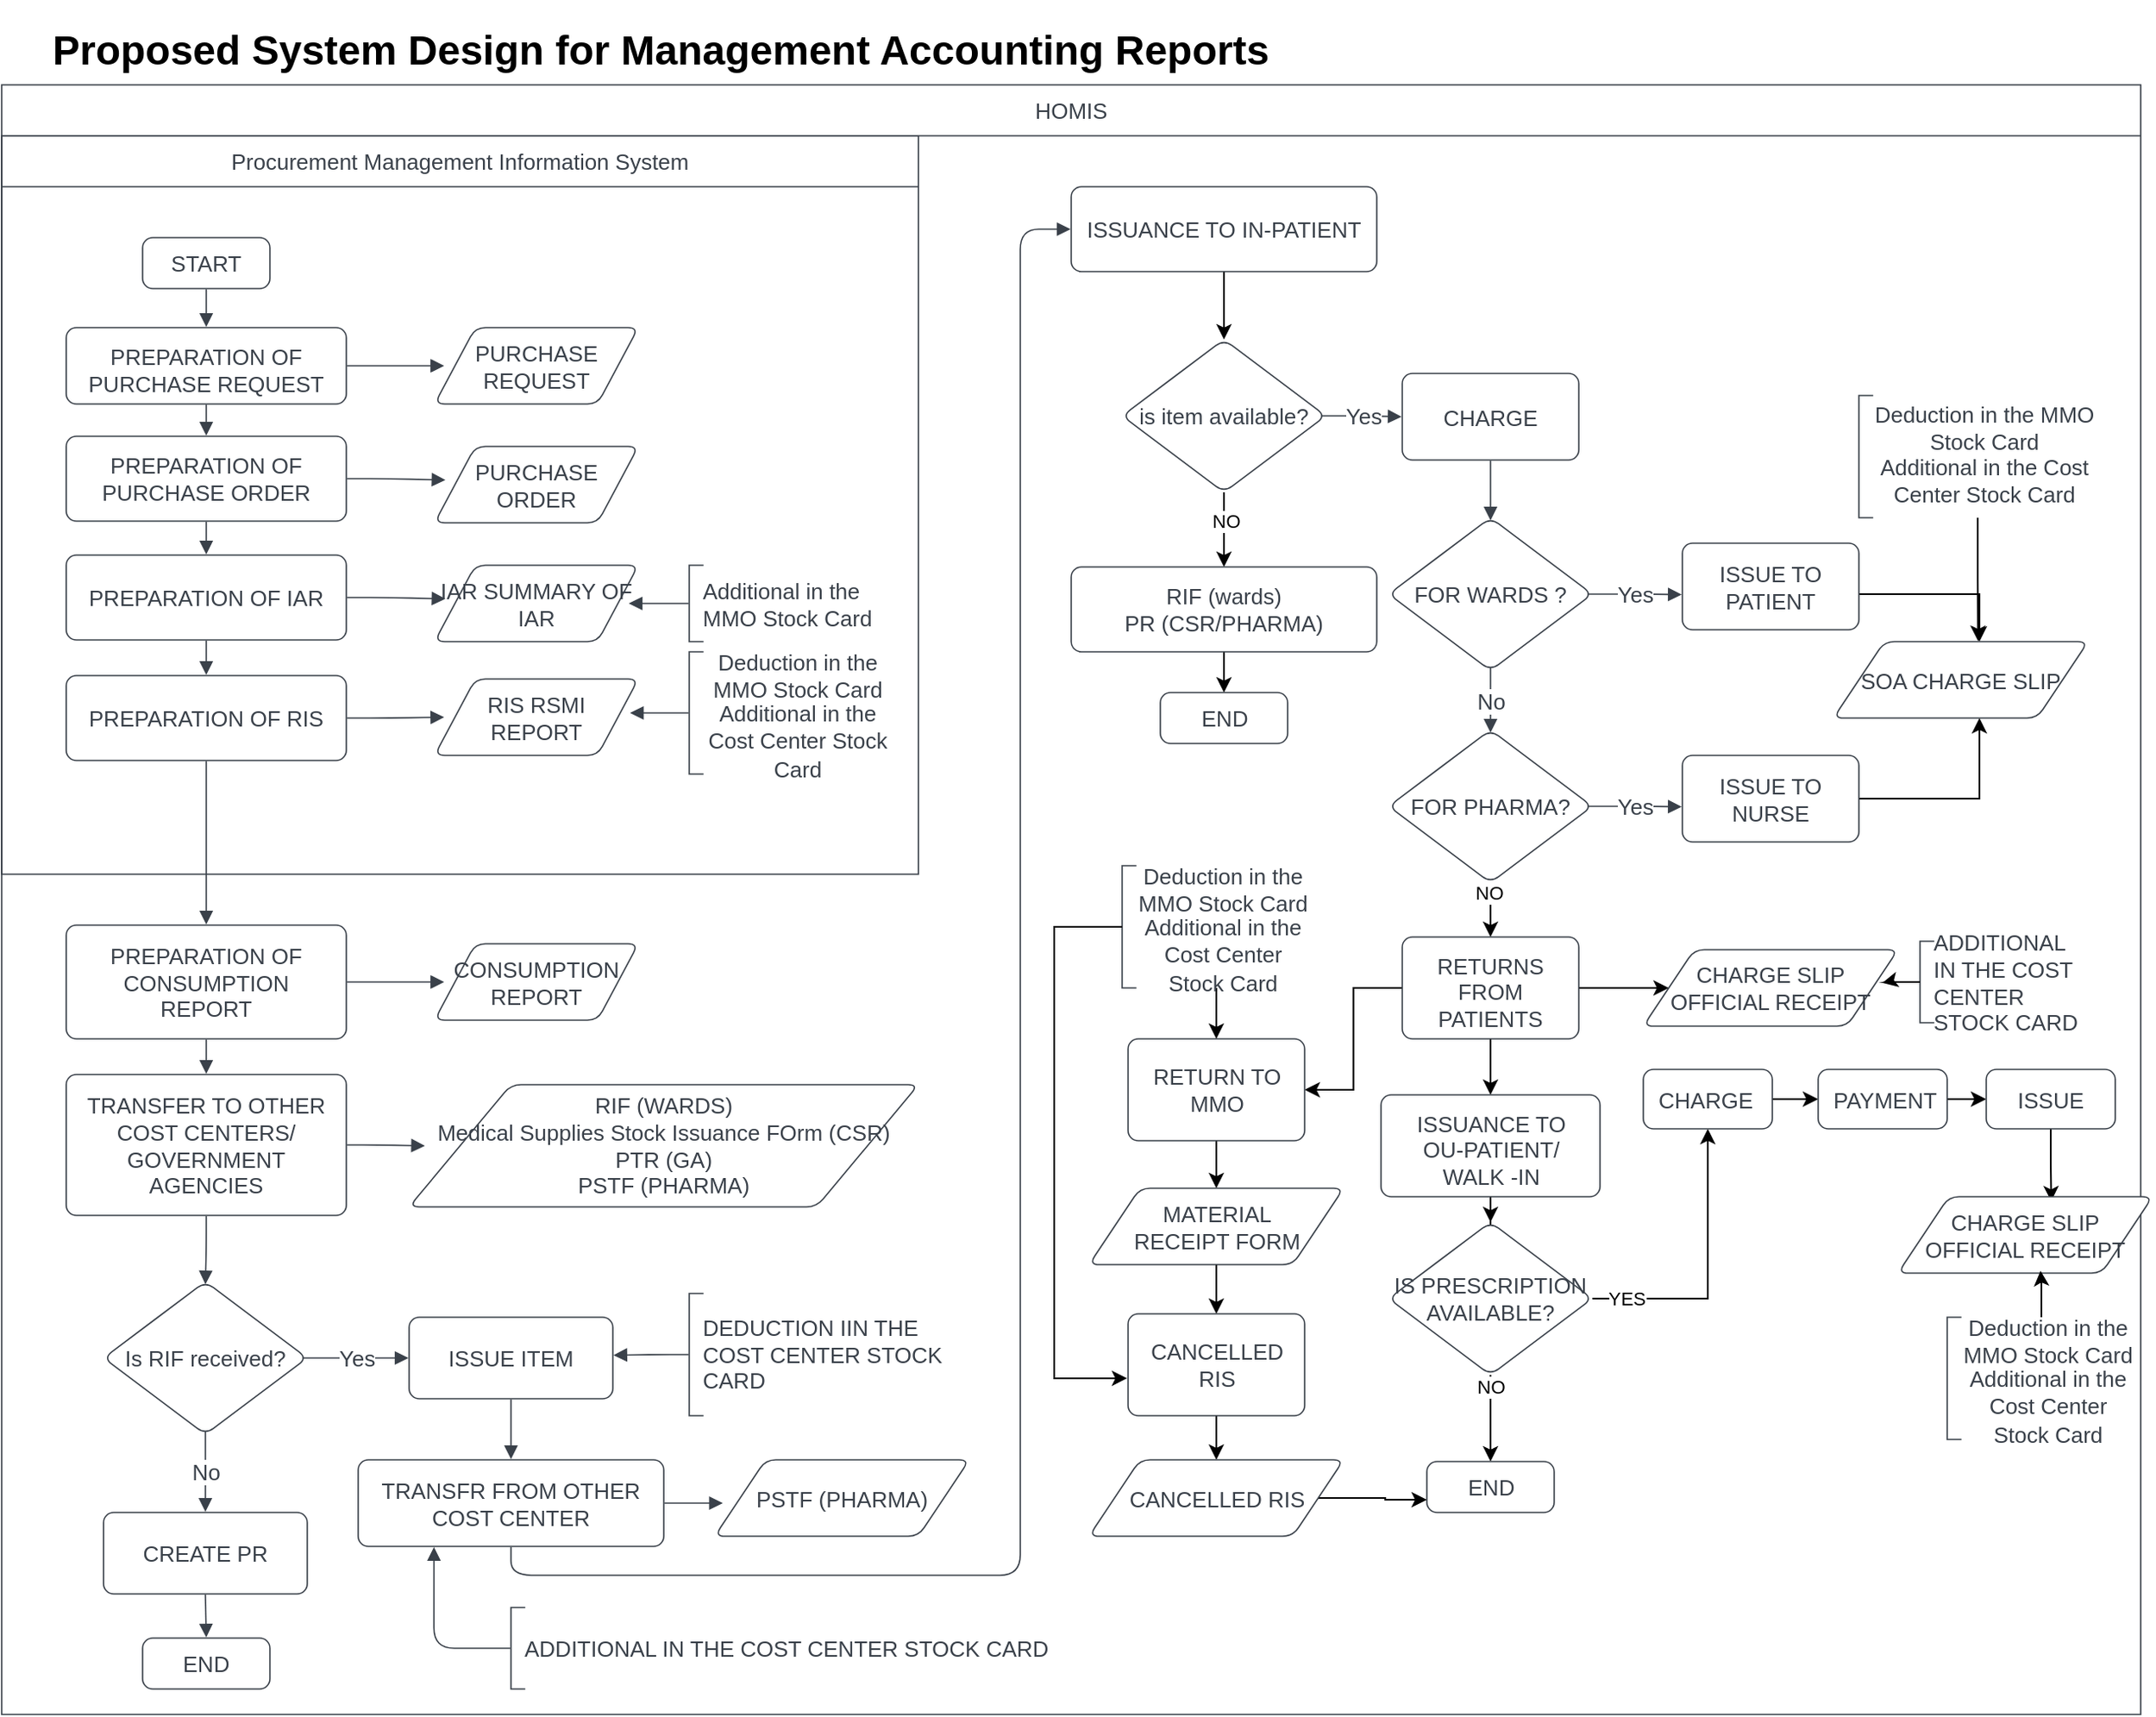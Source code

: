 <mxfile version="21.5.0" type="github">
  <diagram name="Page-1" id="J0lyRj6n2_-u4ndbuz0H">
    <mxGraphModel dx="2049" dy="2180" grid="1" gridSize="10" guides="1" tooltips="1" connect="1" arrows="1" fold="1" page="1" pageScale="1" pageWidth="850" pageHeight="1100" math="0" shadow="0">
      <root>
        <mxCell id="0" />
        <mxCell id="1" parent="0" />
        <mxCell id="qVswXqrrGsFflSgT77Yx-1" value="" style="fillColor=none;strokeColor=none;pointerEvents=0;fontStyle=0;html=1;whiteSpace=wrap;container=1;collapsible=0;childLayout=stackLayout;resizeParent=1;dropTarget=0;fontSize=13;spacing=0;strokeOpacity=100;fillOpacity=100;rounded=1;absoluteArcSize=1;arcSize=12;strokeWidth=0.8;" vertex="1" parent="1">
          <mxGeometry x="30" y="60" width="540" height="435" as="geometry" />
        </mxCell>
        <mxCell id="qVswXqrrGsFflSgT77Yx-2" value="Procurement Management Information System" style="swimlane;html=1;whiteSpace=wrap;connectable=0;fontStyle=0;startSize=30;dropTarget=0;rounded=0;spacing=0;strokeColor=#3a414a;strokeOpacity=100;fillOpacity=100;fillColor=#ffffff;strokeWidth=0.8;container=1;pointerEvents=0;collapsible=0;recursiveResize=0;fontSize=13;fontColor=#3a414a;align=center;" vertex="1" parent="qVswXqrrGsFflSgT77Yx-1">
          <mxGeometry width="540" height="435" as="geometry" />
        </mxCell>
        <mxCell id="qVswXqrrGsFflSgT77Yx-3" value="START" style="html=1;overflow=block;blockSpacing=1;whiteSpace=wrap;fontSize=13;fontColor=#3a414a;align=center;spacing=3.8;strokeColor=#3a414a;strokeOpacity=100;fillOpacity=100;rounded=1;absoluteArcSize=1;arcSize=12;fillColor=#ffffff;strokeWidth=0.8;lucidId=2fs9UQbkpLP_;" vertex="1" parent="1">
          <mxGeometry x="113" y="120" width="75" height="30" as="geometry" />
        </mxCell>
        <mxCell id="qVswXqrrGsFflSgT77Yx-4" value="PREPARATION OF PURCHASE REQUEST" style="html=1;overflow=block;blockSpacing=1;whiteSpace=wrap;fontSize=13;fontColor=#3a414a;align=center;spacing=9;strokeColor=#3a414a;strokeOpacity=100;fillOpacity=100;rounded=1;absoluteArcSize=1;arcSize=12;fillColor=#ffffff;strokeWidth=0.8;lucidId=ogs9_VXGJzux;" vertex="1" parent="1">
          <mxGeometry x="68" y="173" width="165" height="45" as="geometry" />
        </mxCell>
        <mxCell id="qVswXqrrGsFflSgT77Yx-5" value="PREPARATION OF PURCHASE ORDER" style="html=1;overflow=block;blockSpacing=1;whiteSpace=wrap;fontSize=13;fontColor=#3a414a;align=center;spacing=9;strokeColor=#3a414a;strokeOpacity=100;fillOpacity=100;rounded=1;absoluteArcSize=1;arcSize=12;fillColor=#ffffff;strokeWidth=0.8;lucidId=Ehs9~Ryh2CZX;" vertex="1" parent="1">
          <mxGeometry x="68" y="237" width="165" height="50" as="geometry" />
        </mxCell>
        <mxCell id="qVswXqrrGsFflSgT77Yx-6" value="" style="html=1;jettySize=18;whiteSpace=wrap;fontSize=13;strokeColor=#3a414a;strokeOpacity=100;strokeWidth=0.8;rounded=1;arcSize=24;edgeStyle=orthogonalEdgeStyle;startArrow=none;endArrow=block;endFill=1;exitX=0.5;exitY=1.013;exitPerimeter=0;entryX=0.5;entryY=-0.008;entryPerimeter=0;lucidId=0Ts9bPCegK2P;" edge="1" parent="1" source="qVswXqrrGsFflSgT77Yx-3" target="qVswXqrrGsFflSgT77Yx-4">
          <mxGeometry width="100" height="100" relative="1" as="geometry">
            <Array as="points" />
          </mxGeometry>
        </mxCell>
        <mxCell id="qVswXqrrGsFflSgT77Yx-7" value="" style="html=1;jettySize=18;whiteSpace=wrap;fontSize=13;strokeColor=#3a414a;strokeOpacity=100;strokeWidth=0.8;rounded=1;arcSize=24;edgeStyle=orthogonalEdgeStyle;startArrow=none;endArrow=block;endFill=1;exitX=0.5;exitY=1.008;exitPerimeter=0;entryX=0.5;entryY=-0.007;entryPerimeter=0;lucidId=-Ts9mlz6nutN;" edge="1" parent="1" source="qVswXqrrGsFflSgT77Yx-4" target="qVswXqrrGsFflSgT77Yx-5">
          <mxGeometry width="100" height="100" relative="1" as="geometry">
            <Array as="points" />
          </mxGeometry>
        </mxCell>
        <mxCell id="qVswXqrrGsFflSgT77Yx-8" value="PURCHASE REQUEST" style="html=1;overflow=block;blockSpacing=1;whiteSpace=wrap;shape=parallelogram;perimeter=parallelogramPerimeter;anchorPointDirection=0;fontSize=13;fontColor=#3a414a;align=center;spacing=3.8;strokeColor=#3a414a;strokeOpacity=100;fillOpacity=100;rounded=1;absoluteArcSize=1;arcSize=12;fillColor=#ffffff;strokeWidth=0.8;lucidId=UVs9wLl9qu2Y;" vertex="1" parent="1">
          <mxGeometry x="285" y="173" width="120" height="45" as="geometry" />
        </mxCell>
        <mxCell id="qVswXqrrGsFflSgT77Yx-9" value="PURCHASE ORDER" style="html=1;overflow=block;blockSpacing=1;whiteSpace=wrap;shape=parallelogram;perimeter=parallelogramPerimeter;anchorPointDirection=0;fontSize=13;fontColor=#3a414a;align=center;spacing=3.8;strokeColor=#3a414a;strokeOpacity=100;fillOpacity=100;rounded=1;absoluteArcSize=1;arcSize=12;fillColor=#ffffff;strokeWidth=0.8;lucidId=-Vs9KuD~k-B.;" vertex="1" parent="1">
          <mxGeometry x="285" y="243" width="120" height="45" as="geometry" />
        </mxCell>
        <mxCell id="qVswXqrrGsFflSgT77Yx-10" value="" style="html=1;jettySize=18;whiteSpace=wrap;fontSize=13;strokeColor=#3a414a;strokeOpacity=100;strokeWidth=0.8;rounded=1;arcSize=24;edgeStyle=orthogonalEdgeStyle;startArrow=none;endArrow=block;endFill=1;exitX=1.002;exitY=0.5;exitPerimeter=0;entryX=0.047;entryY=0.5;entryPerimeter=0;lucidId=wWs9zzer59Nv;" edge="1" parent="1" source="qVswXqrrGsFflSgT77Yx-4" target="qVswXqrrGsFflSgT77Yx-8">
          <mxGeometry width="100" height="100" relative="1" as="geometry">
            <Array as="points" />
          </mxGeometry>
        </mxCell>
        <mxCell id="qVswXqrrGsFflSgT77Yx-11" value="" style="html=1;jettySize=18;whiteSpace=wrap;fontSize=13;strokeColor=#3a414a;strokeOpacity=100;strokeWidth=0.8;rounded=1;arcSize=24;edgeStyle=orthogonalEdgeStyle;startArrow=none;endArrow=block;endFill=1;exitX=1.002;exitY=0.5;exitPerimeter=0;entryX=0.053;entryY=0.44;entryPerimeter=0;lucidId=BWs9Htznbsrv;" edge="1" parent="1" source="qVswXqrrGsFflSgT77Yx-5" target="qVswXqrrGsFflSgT77Yx-9">
          <mxGeometry width="100" height="100" relative="1" as="geometry">
            <Array as="points" />
          </mxGeometry>
        </mxCell>
        <mxCell id="qVswXqrrGsFflSgT77Yx-12" value="PREPARATION OF IAR" style="html=1;overflow=block;blockSpacing=1;whiteSpace=wrap;fontSize=13;fontColor=#3a414a;align=center;spacing=9;strokeColor=#3a414a;strokeOpacity=100;fillOpacity=100;rounded=1;absoluteArcSize=1;arcSize=12;fillColor=#ffffff;strokeWidth=0.8;lucidId=RXs9OeCp4kVb;" vertex="1" parent="1">
          <mxGeometry x="68" y="307" width="165" height="50" as="geometry" />
        </mxCell>
        <mxCell id="qVswXqrrGsFflSgT77Yx-13" value="IAR SUMMARY OF IAR" style="html=1;overflow=block;blockSpacing=1;whiteSpace=wrap;shape=parallelogram;perimeter=parallelogramPerimeter;anchorPointDirection=0;fontSize=13;fontColor=#3a414a;align=center;spacing=3.8;strokeColor=#3a414a;strokeOpacity=100;fillOpacity=100;rounded=1;absoluteArcSize=1;arcSize=12;fillColor=#ffffff;strokeWidth=0.8;lucidId=gYs9m8~hJAxD;" vertex="1" parent="1">
          <mxGeometry x="285" y="313" width="120" height="45" as="geometry" />
        </mxCell>
        <mxCell id="qVswXqrrGsFflSgT77Yx-14" value="" style="html=1;jettySize=18;whiteSpace=wrap;fontSize=13;strokeColor=#3a414a;strokeOpacity=100;strokeWidth=0.8;rounded=1;arcSize=24;edgeStyle=orthogonalEdgeStyle;startArrow=none;endArrow=block;endFill=1;exitX=1.002;exitY=0.5;exitPerimeter=0;entryX=0.053;entryY=0.44;entryPerimeter=0;lucidId=yYs9_ldrX1Fi;" edge="1" parent="1" source="qVswXqrrGsFflSgT77Yx-12" target="qVswXqrrGsFflSgT77Yx-13">
          <mxGeometry width="100" height="100" relative="1" as="geometry">
            <Array as="points" />
          </mxGeometry>
        </mxCell>
        <mxCell id="qVswXqrrGsFflSgT77Yx-15" value="PREPARATION OF RIS" style="html=1;overflow=block;blockSpacing=1;whiteSpace=wrap;fontSize=13;fontColor=#3a414a;align=center;spacing=9;strokeColor=#3a414a;strokeOpacity=100;fillOpacity=100;rounded=1;absoluteArcSize=1;arcSize=12;fillColor=#ffffff;strokeWidth=0.8;lucidId=OYs974KPALUt;" vertex="1" parent="1">
          <mxGeometry x="68" y="378" width="165" height="50" as="geometry" />
        </mxCell>
        <mxCell id="qVswXqrrGsFflSgT77Yx-16" value="RIS RSMI REPORT" style="html=1;overflow=block;blockSpacing=1;whiteSpace=wrap;shape=parallelogram;perimeter=parallelogramPerimeter;anchorPointDirection=0;fontSize=13;fontColor=#3a414a;align=center;spacing=3.8;strokeColor=#3a414a;strokeOpacity=100;fillOpacity=100;rounded=1;absoluteArcSize=1;arcSize=12;fillColor=#ffffff;strokeWidth=0.8;lucidId=5Ys9VWO-W1IM;" vertex="1" parent="1">
          <mxGeometry x="285" y="380" width="120" height="45" as="geometry" />
        </mxCell>
        <mxCell id="qVswXqrrGsFflSgT77Yx-17" value="" style="html=1;jettySize=18;whiteSpace=wrap;fontSize=13;strokeColor=#3a414a;strokeOpacity=100;strokeWidth=0.8;rounded=1;arcSize=24;edgeStyle=orthogonalEdgeStyle;startArrow=none;endArrow=block;endFill=1;exitX=1.002;exitY=0.5;exitPerimeter=0;entryX=0.047;entryY=0.5;entryPerimeter=0;lucidId=eZs9JbDSxy5_;" edge="1" parent="1" source="qVswXqrrGsFflSgT77Yx-15" target="qVswXqrrGsFflSgT77Yx-16">
          <mxGeometry width="100" height="100" relative="1" as="geometry">
            <Array as="points" />
          </mxGeometry>
        </mxCell>
        <mxCell id="qVswXqrrGsFflSgT77Yx-18" value="Additional in the MMO Stock Card" style="group;spacingLeft=8;align=left;spacing=0;strokeColor=none;whiteSpace=wrap;fontSize=13;fontColor=#3a414a;strokeOpacity=100;fillOpacity=0;rounded=1;absoluteArcSize=1;arcSize=12;fillColor=#ffffff;strokeWidth=0.8;verticalAlign=middle;html=1;" vertex="1" parent="1">
          <mxGeometry x="435" y="313" width="120" height="45" as="geometry" />
        </mxCell>
        <mxCell id="qVswXqrrGsFflSgT77Yx-19" value="" style="shape=partialRectangle;right=0;fillColor=none;whiteSpace=wrap;fontSize=13;fontColor=#3a414a;align=center;strokeColor=#3a414a;strokeWidth=0.8;" vertex="1" parent="qVswXqrrGsFflSgT77Yx-18">
          <mxGeometry width="8" height="45" relative="1" as="geometry" />
        </mxCell>
        <mxCell id="qVswXqrrGsFflSgT77Yx-20" value="" style="html=1;jettySize=18;whiteSpace=wrap;fontSize=13;strokeColor=#3a414a;strokeOpacity=100;strokeWidth=0.8;rounded=1;arcSize=24;edgeStyle=orthogonalEdgeStyle;startArrow=none;endArrow=block;endFill=1;exitX=-0.003;exitY=0.5;exitPerimeter=0;entryX=0.953;entryY=0.5;entryPerimeter=0;lucidId=xZs9WXEUDVAi;" edge="1" parent="1" source="qVswXqrrGsFflSgT77Yx-18" target="qVswXqrrGsFflSgT77Yx-13">
          <mxGeometry width="100" height="100" relative="1" as="geometry">
            <Array as="points" />
          </mxGeometry>
        </mxCell>
        <mxCell id="qVswXqrrGsFflSgT77Yx-21" value="&lt;div style=&quot;display: flex; justify-content: center; text-align: center; align-items: baseline; font-size: 0; line-height: 1.25;margin-top: -2px;&quot;&gt;&lt;span&gt;&lt;span style=&quot;font-size:13px;color:#3a414a;&quot;&gt;Deduction in the MMO Stock Card&#xa;&lt;/span&gt;&lt;/span&gt;&lt;/div&gt;&lt;div style=&quot;display: flex; justify-content: center; text-align: center; align-items: baseline; font-size: 0; line-height: 1.25;margin-top: -2px;&quot;&gt;&lt;span&gt;&lt;span style=&quot;font-size:13px;color:#3a414a;&quot;&gt;Additional in the Cost Center Stock Card&lt;/span&gt;&lt;/span&gt;&lt;/div&gt;" style="group;spacingLeft=8;align=left;spacing=0;strokeColor=none;whiteSpace=wrap;overflow=block;blockSpacing=1;html=1;fontSize=13;strokeOpacity=100;fillOpacity=0;rounded=1;absoluteArcSize=1;arcSize=12;fillColor=#ffffff;strokeWidth=0.8;verticalAlign=middle;" vertex="1" parent="1">
          <mxGeometry x="435" y="364" width="120" height="72" as="geometry" />
        </mxCell>
        <mxCell id="qVswXqrrGsFflSgT77Yx-22" value="" style="shape=partialRectangle;right=0;fillColor=none;whiteSpace=wrap;overflow=block;blockSpacing=1;html=1;fontSize=13;strokeColor=#3a414a;strokeWidth=0.8;" vertex="1" parent="qVswXqrrGsFflSgT77Yx-21">
          <mxGeometry width="8" height="72" relative="1" as="geometry" />
        </mxCell>
        <mxCell id="qVswXqrrGsFflSgT77Yx-23" value="" style="html=1;jettySize=18;whiteSpace=wrap;fontSize=13;strokeColor=#3a414a;strokeOpacity=100;strokeWidth=0.8;rounded=1;arcSize=24;edgeStyle=orthogonalEdgeStyle;startArrow=none;endArrow=block;endFill=1;exitX=-0.003;exitY=0.5;exitPerimeter=0;entryX=0.959;entryY=0.44;entryPerimeter=0;lucidId=.Zs9wa_sZbOn;" edge="1" parent="1" source="qVswXqrrGsFflSgT77Yx-21" target="qVswXqrrGsFflSgT77Yx-16">
          <mxGeometry width="100" height="100" relative="1" as="geometry">
            <Array as="points" />
          </mxGeometry>
        </mxCell>
        <mxCell id="qVswXqrrGsFflSgT77Yx-24" value="" style="html=1;jettySize=18;whiteSpace=wrap;fontSize=13;strokeColor=#3a414a;strokeOpacity=100;strokeWidth=0.8;rounded=1;arcSize=24;edgeStyle=orthogonalEdgeStyle;startArrow=none;endArrow=block;endFill=1;exitX=0.5;exitY=1.007;exitPerimeter=0;entryX=0.5;entryY=-0.007;entryPerimeter=0;lucidId=w4s9.SIj1D_p;" edge="1" parent="1" source="qVswXqrrGsFflSgT77Yx-5" target="qVswXqrrGsFflSgT77Yx-12">
          <mxGeometry width="100" height="100" relative="1" as="geometry">
            <Array as="points" />
          </mxGeometry>
        </mxCell>
        <mxCell id="qVswXqrrGsFflSgT77Yx-25" value="" style="html=1;jettySize=18;whiteSpace=wrap;fontSize=13;strokeColor=#3a414a;strokeOpacity=100;strokeWidth=0.8;rounded=1;arcSize=24;edgeStyle=orthogonalEdgeStyle;startArrow=none;endArrow=block;endFill=1;exitX=0.5;exitY=1.007;exitPerimeter=0;entryX=0.5;entryY=-0.007;entryPerimeter=0;lucidId=x4s9VvWTqHpb;" edge="1" parent="1" source="qVswXqrrGsFflSgT77Yx-12" target="qVswXqrrGsFflSgT77Yx-15">
          <mxGeometry width="100" height="100" relative="1" as="geometry">
            <Array as="points" />
          </mxGeometry>
        </mxCell>
        <mxCell id="qVswXqrrGsFflSgT77Yx-26" value="" style="fillColor=none;strokeColor=none;pointerEvents=0;fontStyle=0;html=1;whiteSpace=wrap;container=1;collapsible=0;childLayout=stackLayout;resizeParent=1;dropTarget=0;fontSize=13;spacing=0;strokeOpacity=100;fillOpacity=100;rounded=1;absoluteArcSize=1;arcSize=12;strokeWidth=0.8;" vertex="1" parent="1">
          <mxGeometry x="30" y="30" width="1260" height="960" as="geometry" />
        </mxCell>
        <mxCell id="qVswXqrrGsFflSgT77Yx-27" value="HOMIS" style="swimlane;html=1;whiteSpace=wrap;connectable=0;fontStyle=0;startSize=30;dropTarget=0;rounded=0;spacing=0;strokeColor=#3a414a;strokeOpacity=100;fillOpacity=100;fillColor=#ffffff;strokeWidth=0.8;container=1;pointerEvents=0;collapsible=0;recursiveResize=0;fontSize=13;fontColor=#3a414a;align=center;" vertex="1" parent="qVswXqrrGsFflSgT77Yx-26">
          <mxGeometry width="1260" height="960" as="geometry" />
        </mxCell>
        <mxCell id="qVswXqrrGsFflSgT77Yx-28" value="PREPARATION OF CONSUMPTION REPORT" style="html=1;overflow=block;blockSpacing=1;whiteSpace=wrap;fontSize=13;fontColor=#3a414a;align=center;spacing=9;strokeColor=#3a414a;strokeOpacity=100;fillOpacity=100;rounded=1;absoluteArcSize=1;arcSize=12;fillColor=#ffffff;strokeWidth=0.8;lucidId=Q~s96_Juavc6;" vertex="1" parent="1">
          <mxGeometry x="68" y="525" width="165" height="67" as="geometry" />
        </mxCell>
        <mxCell id="qVswXqrrGsFflSgT77Yx-29" value="CONSUMPTION REPORT" style="html=1;overflow=block;blockSpacing=1;whiteSpace=wrap;shape=parallelogram;perimeter=parallelogramPerimeter;anchorPointDirection=0;fontSize=13;fontColor=#3a414a;align=center;spacing=3.8;strokeColor=#3a414a;strokeOpacity=100;fillOpacity=100;rounded=1;absoluteArcSize=1;arcSize=12;fillColor=#ffffff;strokeWidth=0.8;lucidId=cat9wbox5pRk;" vertex="1" parent="1">
          <mxGeometry x="285" y="536" width="120" height="45" as="geometry" />
        </mxCell>
        <mxCell id="qVswXqrrGsFflSgT77Yx-30" value="" style="html=1;jettySize=18;whiteSpace=wrap;fontSize=13;strokeColor=#3a414a;strokeOpacity=100;strokeWidth=0.8;rounded=1;arcSize=24;edgeStyle=orthogonalEdgeStyle;startArrow=none;endArrow=block;endFill=1;exitX=1.002;exitY=0.5;exitPerimeter=0;entryX=0.047;entryY=0.5;entryPerimeter=0;lucidId=uat9p2yoiB9k;" edge="1" parent="1" source="qVswXqrrGsFflSgT77Yx-28" target="qVswXqrrGsFflSgT77Yx-29">
          <mxGeometry width="100" height="100" relative="1" as="geometry">
            <Array as="points" />
          </mxGeometry>
        </mxCell>
        <mxCell id="qVswXqrrGsFflSgT77Yx-31" value="" style="html=1;jettySize=18;whiteSpace=wrap;fontSize=13;strokeColor=#3a414a;strokeOpacity=100;strokeWidth=0.8;rounded=1;arcSize=24;edgeStyle=orthogonalEdgeStyle;startArrow=none;endArrow=block;endFill=1;exitX=0.5;exitY=1.007;exitPerimeter=0;entryX=0.5;entryY=-0.006;entryPerimeter=0;lucidId=wat98_EdCrYG;" edge="1" parent="1" source="qVswXqrrGsFflSgT77Yx-15" target="qVswXqrrGsFflSgT77Yx-28">
          <mxGeometry width="100" height="100" relative="1" as="geometry">
            <Array as="points" />
          </mxGeometry>
        </mxCell>
        <mxCell id="qVswXqrrGsFflSgT77Yx-32" value="TRANSFER TO OTHER COST CENTERS/ GOVERNMENT AGENCIES" style="html=1;overflow=block;blockSpacing=1;whiteSpace=wrap;fontSize=13;fontColor=#3a414a;align=center;spacing=9;strokeColor=#3a414a;strokeOpacity=100;fillOpacity=100;rounded=1;absoluteArcSize=1;arcSize=12;fillColor=#ffffff;strokeWidth=0.8;lucidId=tfu9wpe_qvPN;" vertex="1" parent="1">
          <mxGeometry x="68" y="613" width="165" height="83" as="geometry" />
        </mxCell>
        <mxCell id="qVswXqrrGsFflSgT77Yx-33" value="RIF (WARDS)&#xa;Medical Supplies Stock Issuance FOrm (CSR)&#xa;PTR (GA)&#xa;PSTF (PHARMA)" style="html=1;overflow=block;blockSpacing=1;whiteSpace=wrap;shape=parallelogram;perimeter=parallelogramPerimeter;anchorPointDirection=0;fontSize=13;fontColor=#3a414a;align=center;spacing=3.8;strokeColor=#3a414a;strokeOpacity=100;fillOpacity=100;rounded=1;absoluteArcSize=1;arcSize=12;fillColor=#ffffff;strokeWidth=0.8;lucidId=sou9oJ5IqE8S;" vertex="1" parent="1">
          <mxGeometry x="270" y="619" width="300" height="72" as="geometry" />
        </mxCell>
        <mxCell id="qVswXqrrGsFflSgT77Yx-34" value="Is RIF received?" style="html=1;overflow=block;blockSpacing=1;whiteSpace=wrap;rhombus;fontSize=13;fontColor=#3a414a;align=center;spacing=3.8;strokeColor=#3a414a;strokeOpacity=100;fillOpacity=100;rounded=1;absoluteArcSize=1;arcSize=12;fillColor=#ffffff;strokeWidth=0.8;lucidId=3qu98~ENVov0;" vertex="1" parent="1">
          <mxGeometry x="90" y="735" width="120" height="90" as="geometry" />
        </mxCell>
        <mxCell id="qVswXqrrGsFflSgT77Yx-35" value="ISSUE  ITEM" style="html=1;overflow=block;blockSpacing=1;whiteSpace=wrap;fontSize=13;fontColor=#3a414a;align=center;spacing=9;strokeColor=#3a414a;strokeOpacity=100;fillOpacity=100;rounded=1;absoluteArcSize=1;arcSize=12;fillColor=#ffffff;strokeWidth=0.8;lucidId=iru9HRXgenJy;" vertex="1" parent="1">
          <mxGeometry x="270" y="756" width="120" height="48" as="geometry" />
        </mxCell>
        <mxCell id="qVswXqrrGsFflSgT77Yx-36" value="TRANSFR FROM OTHER COST CENTER" style="html=1;overflow=block;blockSpacing=1;whiteSpace=wrap;fontSize=13;fontColor=#3a414a;align=center;spacing=9;strokeColor=#3a414a;strokeOpacity=100;fillOpacity=100;rounded=1;absoluteArcSize=1;arcSize=12;fillColor=#ffffff;strokeWidth=0.8;lucidId=yru9BI_C46Rq;" vertex="1" parent="1">
          <mxGeometry x="240" y="840" width="180" height="51" as="geometry" />
        </mxCell>
        <mxCell id="qVswXqrrGsFflSgT77Yx-37" value="" style="html=1;jettySize=18;whiteSpace=wrap;fontSize=13;fontColor=#3a414a;align=center;strokeColor=#3a414a;strokeOpacity=100;strokeWidth=0.8;rounded=1;arcSize=24;edgeStyle=orthogonalEdgeStyle;startArrow=none;endArrow=block;endFill=1;exitX=0.978;exitY=0.5;exitPerimeter=0;entryX=-0.003;entryY=0.5;entryPerimeter=0;lucidId=0ru9S0YmPoFF;" edge="1" parent="1" source="qVswXqrrGsFflSgT77Yx-34" target="qVswXqrrGsFflSgT77Yx-35">
          <mxGeometry width="100" height="100" relative="1" as="geometry">
            <Array as="points" />
          </mxGeometry>
        </mxCell>
        <mxCell id="qVswXqrrGsFflSgT77Yx-38" value="Yes" style="text;html=1;resizable=0;labelBackgroundColor=default;align=center;verticalAlign=middle;fontColor=#3a414a;fontSize=13;" vertex="1" parent="qVswXqrrGsFflSgT77Yx-37">
          <mxGeometry relative="1" as="geometry" />
        </mxCell>
        <mxCell id="qVswXqrrGsFflSgT77Yx-39" value="" style="html=1;jettySize=18;whiteSpace=wrap;fontSize=13;strokeColor=#3a414a;strokeOpacity=100;strokeWidth=0.8;rounded=1;arcSize=24;edgeStyle=orthogonalEdgeStyle;startArrow=none;endArrow=block;endFill=1;exitX=0.5;exitY=1.008;exitPerimeter=0;entryX=0.5;entryY=-0.007;entryPerimeter=0;lucidId=4ru9upwnKS6v;" edge="1" parent="1" source="qVswXqrrGsFflSgT77Yx-35" target="qVswXqrrGsFflSgT77Yx-36">
          <mxGeometry width="100" height="100" relative="1" as="geometry">
            <Array as="points" />
          </mxGeometry>
        </mxCell>
        <mxCell id="qVswXqrrGsFflSgT77Yx-40" value="CREATE PR" style="html=1;overflow=block;blockSpacing=1;whiteSpace=wrap;fontSize=13;fontColor=#3a414a;align=center;spacing=9;strokeColor=#3a414a;strokeOpacity=100;fillOpacity=100;rounded=1;absoluteArcSize=1;arcSize=12;fillColor=#ffffff;strokeWidth=0.8;lucidId=6ru9WDsL1yxc;" vertex="1" parent="1">
          <mxGeometry x="90" y="871" width="120" height="48" as="geometry" />
        </mxCell>
        <mxCell id="qVswXqrrGsFflSgT77Yx-41" value="" style="html=1;jettySize=18;whiteSpace=wrap;fontSize=13;fontColor=#3a414a;align=center;strokeColor=#3a414a;strokeOpacity=100;strokeWidth=0.8;rounded=1;arcSize=24;edgeStyle=orthogonalEdgeStyle;startArrow=none;endArrow=block;endFill=1;exitX=0.5;exitY=0.982;exitPerimeter=0;entryX=0.5;entryY=-0.008;entryPerimeter=0;lucidId=ksu9iWxXC00J;" edge="1" parent="1" source="qVswXqrrGsFflSgT77Yx-34" target="qVswXqrrGsFflSgT77Yx-40">
          <mxGeometry width="100" height="100" relative="1" as="geometry">
            <Array as="points" />
          </mxGeometry>
        </mxCell>
        <mxCell id="qVswXqrrGsFflSgT77Yx-42" value="No" style="text;html=1;resizable=0;labelBackgroundColor=default;align=center;verticalAlign=middle;fontColor=#3a414a;fontSize=13;" vertex="1" parent="qVswXqrrGsFflSgT77Yx-41">
          <mxGeometry relative="1" as="geometry" />
        </mxCell>
        <mxCell id="qVswXqrrGsFflSgT77Yx-43" value="" style="html=1;jettySize=18;whiteSpace=wrap;fontSize=13;strokeColor=#3a414a;strokeOpacity=100;strokeWidth=0.8;rounded=1;arcSize=24;edgeStyle=orthogonalEdgeStyle;startArrow=none;endArrow=block;endFill=1;exitX=0.5;exitY=1.005;exitPerimeter=0;entryX=0.5;entryY=0.018;entryPerimeter=0;lucidId=usu94poN3Uah;" edge="1" parent="1" source="qVswXqrrGsFflSgT77Yx-32" target="qVswXqrrGsFflSgT77Yx-34">
          <mxGeometry width="100" height="100" relative="1" as="geometry">
            <Array as="points" />
          </mxGeometry>
        </mxCell>
        <mxCell id="qVswXqrrGsFflSgT77Yx-44" value="" style="html=1;jettySize=18;whiteSpace=wrap;fontSize=13;strokeColor=#3a414a;strokeOpacity=100;strokeWidth=0.8;rounded=1;arcSize=24;edgeStyle=orthogonalEdgeStyle;startArrow=none;endArrow=block;endFill=1;exitX=0.5;exitY=1.006;exitPerimeter=0;entryX=0.5;entryY=-0.005;entryPerimeter=0;lucidId=wsu9MURW3pB5;" edge="1" parent="1" source="qVswXqrrGsFflSgT77Yx-28" target="qVswXqrrGsFflSgT77Yx-32">
          <mxGeometry width="100" height="100" relative="1" as="geometry">
            <Array as="points" />
          </mxGeometry>
        </mxCell>
        <mxCell id="qVswXqrrGsFflSgT77Yx-45" value="" style="html=1;jettySize=18;whiteSpace=wrap;fontSize=13;strokeColor=#3a414a;strokeOpacity=100;strokeWidth=0.8;rounded=1;arcSize=24;edgeStyle=orthogonalEdgeStyle;startArrow=none;endArrow=block;endFill=1;exitX=1.002;exitY=0.5;exitPerimeter=0;entryX=0.031;entryY=0.5;entryPerimeter=0;lucidId=xsu9yYPlcHSz;" edge="1" parent="1" source="qVswXqrrGsFflSgT77Yx-32" target="qVswXqrrGsFflSgT77Yx-33">
          <mxGeometry width="100" height="100" relative="1" as="geometry">
            <Array as="points" />
          </mxGeometry>
        </mxCell>
        <mxCell id="qVswXqrrGsFflSgT77Yx-46" value="END" style="html=1;overflow=block;blockSpacing=1;whiteSpace=wrap;fontSize=13;fontColor=#3a414a;align=center;spacing=3.8;strokeColor=#3a414a;strokeOpacity=100;fillOpacity=100;rounded=1;absoluteArcSize=1;arcSize=12;fillColor=#ffffff;strokeWidth=0.8;lucidId=Yuu9mWWG0m_-;" vertex="1" parent="1">
          <mxGeometry x="113" y="945" width="75" height="30" as="geometry" />
        </mxCell>
        <mxCell id="qVswXqrrGsFflSgT77Yx-47" value="" style="html=1;jettySize=18;whiteSpace=wrap;fontSize=13;strokeColor=#3a414a;strokeOpacity=100;strokeWidth=0.8;rounded=1;arcSize=24;edgeStyle=orthogonalEdgeStyle;startArrow=none;endArrow=block;endFill=1;exitX=0.5;exitY=1.008;exitPerimeter=0;entryX=0.5;entryY=-0.012;entryPerimeter=0;lucidId=7uu9RsAGvIjR;" edge="1" parent="1" source="qVswXqrrGsFflSgT77Yx-40" target="qVswXqrrGsFflSgT77Yx-46">
          <mxGeometry width="100" height="100" relative="1" as="geometry">
            <Array as="points" />
          </mxGeometry>
        </mxCell>
        <mxCell id="qVswXqrrGsFflSgT77Yx-48" value="DEDUCTION IIN THE COST CENTER STOCK CARD" style="group;spacingLeft=8;align=left;spacing=0;strokeColor=none;whiteSpace=wrap;fontSize=13;fontColor=#3a414a;strokeOpacity=100;fillOpacity=0;rounded=1;absoluteArcSize=1;arcSize=12;fillColor=#ffffff;strokeWidth=0.8;verticalAlign=middle;html=1;" vertex="1" parent="1">
          <mxGeometry x="435" y="742" width="150" height="72" as="geometry" />
        </mxCell>
        <mxCell id="qVswXqrrGsFflSgT77Yx-49" value="" style="shape=partialRectangle;right=0;fillColor=none;whiteSpace=wrap;fontSize=13;fontColor=#3a414a;align=center;strokeColor=#3a414a;strokeWidth=0.8;" vertex="1" parent="qVswXqrrGsFflSgT77Yx-48">
          <mxGeometry width="8" height="72" relative="1" as="geometry" />
        </mxCell>
        <mxCell id="qVswXqrrGsFflSgT77Yx-50" value="" style="html=1;jettySize=18;whiteSpace=wrap;fontSize=13;strokeColor=#3a414a;strokeOpacity=100;strokeWidth=0.8;rounded=1;arcSize=24;edgeStyle=orthogonalEdgeStyle;startArrow=none;endArrow=block;endFill=1;exitX=-0.002;exitY=0.5;exitPerimeter=0;entryX=1.003;entryY=0.466;entryPerimeter=0;lucidId=5vu9_YG3k7If;" edge="1" parent="1" source="qVswXqrrGsFflSgT77Yx-48" target="qVswXqrrGsFflSgT77Yx-35">
          <mxGeometry width="100" height="100" relative="1" as="geometry">
            <Array as="points" />
          </mxGeometry>
        </mxCell>
        <mxCell id="qVswXqrrGsFflSgT77Yx-51" value="PSTF (PHARMA)" style="html=1;overflow=block;blockSpacing=1;whiteSpace=wrap;shape=parallelogram;perimeter=parallelogramPerimeter;anchorPointDirection=0;fontSize=13;fontColor=#3a414a;align=center;spacing=3.8;strokeColor=#3a414a;strokeOpacity=100;fillOpacity=100;rounded=1;absoluteArcSize=1;arcSize=12;fillColor=#ffffff;strokeWidth=0.8;lucidId=Qwu9850xb47S;" vertex="1" parent="1">
          <mxGeometry x="450" y="840" width="150" height="45" as="geometry" />
        </mxCell>
        <mxCell id="qVswXqrrGsFflSgT77Yx-52" value="" style="html=1;jettySize=18;whiteSpace=wrap;fontSize=13;strokeColor=#3a414a;strokeOpacity=100;strokeWidth=0.8;rounded=1;arcSize=24;edgeStyle=orthogonalEdgeStyle;startArrow=none;endArrow=block;endFill=1;exitX=1.002;exitY=0.5;exitPerimeter=0;entryX=0.032;entryY=0.562;entryPerimeter=0;lucidId=fxu9Xm6c6kgG;" edge="1" parent="1" source="qVswXqrrGsFflSgT77Yx-36" target="qVswXqrrGsFflSgT77Yx-51">
          <mxGeometry width="100" height="100" relative="1" as="geometry">
            <Array as="points" />
          </mxGeometry>
        </mxCell>
        <mxCell id="qVswXqrrGsFflSgT77Yx-53" value="ADDITIONAL IN THE COST CENTER STOCK CARD" style="group;spacingLeft=8;align=left;spacing=0;strokeColor=none;whiteSpace=wrap;fontSize=13;fontColor=#3a414a;strokeOpacity=100;fillOpacity=0;rounded=1;absoluteArcSize=1;arcSize=12;fillColor=#ffffff;strokeWidth=0.8;verticalAlign=middle;html=1;" vertex="1" parent="1">
          <mxGeometry x="330" y="927" width="345" height="48" as="geometry" />
        </mxCell>
        <mxCell id="qVswXqrrGsFflSgT77Yx-54" value="" style="shape=partialRectangle;right=0;fillColor=none;whiteSpace=wrap;fontSize=13;fontColor=#3a414a;align=center;strokeColor=#3a414a;strokeWidth=0.8;" vertex="1" parent="qVswXqrrGsFflSgT77Yx-53">
          <mxGeometry width="8" height="48" relative="1" as="geometry" />
        </mxCell>
        <mxCell id="qVswXqrrGsFflSgT77Yx-73" value="" style="edgeStyle=orthogonalEdgeStyle;rounded=0;orthogonalLoop=1;jettySize=auto;html=1;" edge="1" parent="1" source="qVswXqrrGsFflSgT77Yx-55" target="qVswXqrrGsFflSgT77Yx-57">
          <mxGeometry relative="1" as="geometry" />
        </mxCell>
        <mxCell id="qVswXqrrGsFflSgT77Yx-55" value="ISSUANCE TO IN-PATIENT" style="html=1;overflow=block;blockSpacing=1;whiteSpace=wrap;fontSize=13;fontColor=#3a414a;align=center;spacing=9;strokeColor=#3a414a;strokeOpacity=100;fillOpacity=100;rounded=1;absoluteArcSize=1;arcSize=12;fillColor=#ffffff;strokeWidth=0.8;lucidId=Uxu9QzvaQJ3w;" vertex="1" parent="1">
          <mxGeometry x="660" y="90" width="180" height="50" as="geometry" />
        </mxCell>
        <mxCell id="qVswXqrrGsFflSgT77Yx-56" value="" style="html=1;jettySize=18;whiteSpace=wrap;fontSize=13;strokeColor=#3a414a;strokeOpacity=100;strokeWidth=0.8;rounded=1;arcSize=24;edgeStyle=orthogonalEdgeStyle;startArrow=none;endArrow=block;endFill=1;exitX=0.5;exitY=1.007;exitPerimeter=0;entryX=-0.002;entryY=0.5;entryPerimeter=0;lucidId=yCu9KLh0vfgo;" edge="1" parent="1" source="qVswXqrrGsFflSgT77Yx-36" target="qVswXqrrGsFflSgT77Yx-55">
          <mxGeometry width="100" height="100" relative="1" as="geometry">
            <Array as="points">
              <mxPoint x="330" y="908" />
              <mxPoint x="630" y="908" />
              <mxPoint x="630" y="115" />
            </Array>
          </mxGeometry>
        </mxCell>
        <mxCell id="qVswXqrrGsFflSgT77Yx-83" style="edgeStyle=orthogonalEdgeStyle;rounded=0;orthogonalLoop=1;jettySize=auto;html=1;entryX=0.5;entryY=0;entryDx=0;entryDy=0;" edge="1" parent="1" source="qVswXqrrGsFflSgT77Yx-57" target="qVswXqrrGsFflSgT77Yx-82">
          <mxGeometry relative="1" as="geometry" />
        </mxCell>
        <mxCell id="qVswXqrrGsFflSgT77Yx-84" value="NO" style="edgeLabel;html=1;align=center;verticalAlign=middle;resizable=0;points=[];" vertex="1" connectable="0" parent="qVswXqrrGsFflSgT77Yx-83">
          <mxGeometry x="-0.238" y="1" relative="1" as="geometry">
            <mxPoint as="offset" />
          </mxGeometry>
        </mxCell>
        <mxCell id="qVswXqrrGsFflSgT77Yx-57" value="is item available?" style="html=1;overflow=block;blockSpacing=1;whiteSpace=wrap;rhombus;fontSize=13;fontColor=#3a414a;align=center;spacing=3.8;strokeColor=#3a414a;strokeOpacity=100;fillOpacity=100;rounded=1;absoluteArcSize=1;arcSize=12;fillColor=#ffffff;strokeWidth=0.8;lucidId=tGu9fHu~7S7O;" vertex="1" parent="1">
          <mxGeometry x="690" y="180" width="120" height="90" as="geometry" />
        </mxCell>
        <mxCell id="qVswXqrrGsFflSgT77Yx-58" value="" style="html=1;jettySize=18;whiteSpace=wrap;fontSize=13;strokeColor=#3a414a;strokeOpacity=100;strokeWidth=0.8;rounded=1;arcSize=24;edgeStyle=orthogonalEdgeStyle;startArrow=none;endArrow=block;endFill=1;exitX=-0.001;exitY=0.5;exitPerimeter=0;entryX=0.248;entryY=1.007;entryPerimeter=0;lucidId=sHu9v8rAN634;" edge="1" parent="1" source="qVswXqrrGsFflSgT77Yx-53" target="qVswXqrrGsFflSgT77Yx-36">
          <mxGeometry width="100" height="100" relative="1" as="geometry">
            <Array as="points" />
          </mxGeometry>
        </mxCell>
        <mxCell id="qVswXqrrGsFflSgT77Yx-59" value="CHARGE" style="html=1;overflow=block;blockSpacing=1;whiteSpace=wrap;fontSize=13;fontColor=#3a414a;align=center;spacing=9;strokeColor=#3a414a;strokeOpacity=100;fillOpacity=100;rounded=1;absoluteArcSize=1;arcSize=12;fillColor=#ffffff;strokeWidth=0.8;lucidId=nIu9yDqbhLz-;" vertex="1" parent="1">
          <mxGeometry x="855" y="200" width="104" height="51" as="geometry" />
        </mxCell>
        <mxCell id="qVswXqrrGsFflSgT77Yx-60" value="" style="html=1;jettySize=18;whiteSpace=wrap;fontSize=13;fontColor=#3a414a;align=center;strokeColor=#3a414a;strokeOpacity=100;strokeWidth=0.8;rounded=1;arcSize=24;edgeStyle=orthogonalEdgeStyle;startArrow=none;endArrow=block;endFill=1;exitX=0.978;exitY=0.5;exitPerimeter=0;entryX=-0.004;entryY=0.5;entryPerimeter=0;lucidId=CIu9B40_vns7;" edge="1" parent="1" source="qVswXqrrGsFflSgT77Yx-57" target="qVswXqrrGsFflSgT77Yx-59">
          <mxGeometry width="100" height="100" relative="1" as="geometry">
            <Array as="points" />
          </mxGeometry>
        </mxCell>
        <mxCell id="qVswXqrrGsFflSgT77Yx-61" value="Yes" style="text;html=1;resizable=0;labelBackgroundColor=default;align=center;verticalAlign=middle;fontColor=#3a414a;fontSize=13;" vertex="1" parent="qVswXqrrGsFflSgT77Yx-60">
          <mxGeometry relative="1" as="geometry" />
        </mxCell>
        <mxCell id="qVswXqrrGsFflSgT77Yx-62" value="FOR WARDS ?" style="html=1;overflow=block;blockSpacing=1;whiteSpace=wrap;rhombus;fontSize=13;fontColor=#3a414a;align=center;spacing=3.8;strokeColor=#3a414a;strokeOpacity=100;fillOpacity=100;rounded=1;absoluteArcSize=1;arcSize=12;fillColor=#ffffff;strokeWidth=0.8;lucidId=IIu9RPXVfeZ7;" vertex="1" parent="1">
          <mxGeometry x="847" y="285" width="120" height="90" as="geometry" />
        </mxCell>
        <mxCell id="qVswXqrrGsFflSgT77Yx-79" style="edgeStyle=orthogonalEdgeStyle;rounded=0;orthogonalLoop=1;jettySize=auto;html=1;" edge="1" parent="1" source="qVswXqrrGsFflSgT77Yx-63" target="qVswXqrrGsFflSgT77Yx-78">
          <mxGeometry relative="1" as="geometry">
            <Array as="points">
              <mxPoint x="1195" y="330" />
            </Array>
          </mxGeometry>
        </mxCell>
        <mxCell id="qVswXqrrGsFflSgT77Yx-63" value="ISSUE TO PATIENT" style="html=1;overflow=block;blockSpacing=1;whiteSpace=wrap;fontSize=13;fontColor=#3a414a;align=center;spacing=9;strokeColor=#3a414a;strokeOpacity=100;fillOpacity=100;rounded=1;absoluteArcSize=1;arcSize=12;fillColor=#ffffff;strokeWidth=0.8;lucidId=cJu99ERBxhMy;" vertex="1" parent="1">
          <mxGeometry x="1020" y="300" width="104" height="51" as="geometry" />
        </mxCell>
        <mxCell id="qVswXqrrGsFflSgT77Yx-64" value="" style="html=1;jettySize=18;whiteSpace=wrap;fontSize=13;fontColor=#3a414a;align=center;strokeColor=#3a414a;strokeOpacity=100;strokeWidth=0.8;rounded=1;arcSize=24;edgeStyle=orthogonalEdgeStyle;startArrow=none;endArrow=block;endFill=1;exitX=0.978;exitY=0.5;exitPerimeter=0;entryX=-0.004;entryY=0.593;entryPerimeter=0;lucidId=hJu9C~hIxJwX;" edge="1" parent="1" source="qVswXqrrGsFflSgT77Yx-62" target="qVswXqrrGsFflSgT77Yx-63">
          <mxGeometry width="100" height="100" relative="1" as="geometry">
            <Array as="points" />
          </mxGeometry>
        </mxCell>
        <mxCell id="qVswXqrrGsFflSgT77Yx-65" value="Yes" style="text;html=1;resizable=0;labelBackgroundColor=default;align=center;verticalAlign=middle;fontColor=#3a414a;fontSize=13;" vertex="1" parent="qVswXqrrGsFflSgT77Yx-64">
          <mxGeometry relative="1" as="geometry" />
        </mxCell>
        <mxCell id="qVswXqrrGsFflSgT77Yx-66" value="" style="html=1;jettySize=18;whiteSpace=wrap;fontSize=13;strokeColor=#3a414a;strokeOpacity=100;strokeWidth=0.8;rounded=1;arcSize=24;edgeStyle=orthogonalEdgeStyle;startArrow=none;endArrow=block;endFill=1;exitX=0.5;exitY=1.007;exitPerimeter=0;entryX=0.5;entryY=0.018;entryPerimeter=0;lucidId=tJu9Cu~jug6U;" edge="1" parent="1" source="qVswXqrrGsFflSgT77Yx-59" target="qVswXqrrGsFflSgT77Yx-62">
          <mxGeometry width="100" height="100" relative="1" as="geometry">
            <Array as="points" />
          </mxGeometry>
        </mxCell>
        <mxCell id="qVswXqrrGsFflSgT77Yx-97" value="" style="edgeStyle=orthogonalEdgeStyle;rounded=0;orthogonalLoop=1;jettySize=auto;html=1;" edge="1" parent="1" source="qVswXqrrGsFflSgT77Yx-67" target="qVswXqrrGsFflSgT77Yx-94">
          <mxGeometry relative="1" as="geometry" />
        </mxCell>
        <mxCell id="qVswXqrrGsFflSgT77Yx-98" value="NO" style="edgeLabel;html=1;align=center;verticalAlign=middle;resizable=0;points=[];" vertex="1" connectable="0" parent="qVswXqrrGsFflSgT77Yx-97">
          <mxGeometry x="-0.78" y="-1" relative="1" as="geometry">
            <mxPoint as="offset" />
          </mxGeometry>
        </mxCell>
        <mxCell id="qVswXqrrGsFflSgT77Yx-67" value="FOR PHARMA?" style="html=1;overflow=block;blockSpacing=1;whiteSpace=wrap;rhombus;fontSize=13;fontColor=#3a414a;align=center;spacing=3.8;strokeColor=#3a414a;strokeOpacity=100;fillOpacity=100;rounded=1;absoluteArcSize=1;arcSize=12;fillColor=#ffffff;strokeWidth=0.8;lucidId=wJu9au4ydS7M;" vertex="1" parent="1">
          <mxGeometry x="847" y="410" width="120" height="90" as="geometry" />
        </mxCell>
        <mxCell id="qVswXqrrGsFflSgT77Yx-81" style="edgeStyle=orthogonalEdgeStyle;rounded=0;orthogonalLoop=1;jettySize=auto;html=1;" edge="1" parent="1" source="qVswXqrrGsFflSgT77Yx-68" target="qVswXqrrGsFflSgT77Yx-78">
          <mxGeometry relative="1" as="geometry">
            <Array as="points">
              <mxPoint x="1195" y="451" />
            </Array>
          </mxGeometry>
        </mxCell>
        <mxCell id="qVswXqrrGsFflSgT77Yx-68" value="ISSUE TO NURSE" style="html=1;overflow=block;blockSpacing=1;whiteSpace=wrap;fontSize=13;fontColor=#3a414a;align=center;spacing=9;strokeColor=#3a414a;strokeOpacity=100;fillOpacity=100;rounded=1;absoluteArcSize=1;arcSize=12;fillColor=#ffffff;strokeWidth=0.8;lucidId=wJu9e2yFvsOe;" vertex="1" parent="1">
          <mxGeometry x="1020" y="425" width="104" height="51" as="geometry" />
        </mxCell>
        <mxCell id="qVswXqrrGsFflSgT77Yx-69" value="" style="html=1;jettySize=18;whiteSpace=wrap;fontSize=13;fontColor=#3a414a;align=center;strokeColor=#3a414a;strokeOpacity=100;strokeWidth=0.8;rounded=1;arcSize=24;edgeStyle=orthogonalEdgeStyle;startArrow=none;endArrow=block;endFill=1;exitX=0.5;exitY=0.982;exitPerimeter=0;entryX=0.5;entryY=0.018;entryPerimeter=0;lucidId=AJu9OcNOUm9y;" edge="1" parent="1" source="qVswXqrrGsFflSgT77Yx-62" target="qVswXqrrGsFflSgT77Yx-67">
          <mxGeometry width="100" height="100" relative="1" as="geometry">
            <Array as="points" />
          </mxGeometry>
        </mxCell>
        <mxCell id="qVswXqrrGsFflSgT77Yx-70" value="No" style="text;html=1;resizable=0;labelBackgroundColor=default;align=center;verticalAlign=middle;fontColor=#3a414a;fontSize=13;" vertex="1" parent="qVswXqrrGsFflSgT77Yx-69">
          <mxGeometry relative="1" as="geometry" />
        </mxCell>
        <mxCell id="qVswXqrrGsFflSgT77Yx-71" value="" style="html=1;jettySize=18;whiteSpace=wrap;fontSize=13;fontColor=#3a414a;align=center;strokeColor=#3a414a;strokeOpacity=100;strokeWidth=0.8;rounded=1;arcSize=24;edgeStyle=orthogonalEdgeStyle;startArrow=none;endArrow=block;endFill=1;exitX=0.978;exitY=0.5;exitPerimeter=0;entryX=-0.004;entryY=0.593;entryPerimeter=0;lucidId=2Ju9YaxRBk2-;" edge="1" parent="1" source="qVswXqrrGsFflSgT77Yx-67" target="qVswXqrrGsFflSgT77Yx-68">
          <mxGeometry width="100" height="100" relative="1" as="geometry">
            <Array as="points" />
          </mxGeometry>
        </mxCell>
        <mxCell id="qVswXqrrGsFflSgT77Yx-72" value="Yes" style="text;html=1;resizable=0;labelBackgroundColor=default;align=center;verticalAlign=middle;fontColor=#3a414a;fontSize=13;" vertex="1" parent="qVswXqrrGsFflSgT77Yx-71">
          <mxGeometry relative="1" as="geometry" />
        </mxCell>
        <mxCell id="qVswXqrrGsFflSgT77Yx-78" value="SOA CHARGE SLIP" style="html=1;overflow=block;blockSpacing=1;whiteSpace=wrap;shape=parallelogram;perimeter=parallelogramPerimeter;anchorPointDirection=0;fontSize=13;fontColor=#3a414a;align=center;spacing=3.8;strokeColor=#3a414a;strokeOpacity=100;fillOpacity=100;rounded=1;absoluteArcSize=1;arcSize=12;fillColor=#ffffff;strokeWidth=0.8;lucidId=Qwu9850xb47S;" vertex="1" parent="1">
          <mxGeometry x="1109" y="358" width="150" height="45" as="geometry" />
        </mxCell>
        <mxCell id="qVswXqrrGsFflSgT77Yx-86" value="" style="edgeStyle=orthogonalEdgeStyle;rounded=0;orthogonalLoop=1;jettySize=auto;html=1;" edge="1" parent="1" source="qVswXqrrGsFflSgT77Yx-82" target="qVswXqrrGsFflSgT77Yx-85">
          <mxGeometry relative="1" as="geometry" />
        </mxCell>
        <mxCell id="qVswXqrrGsFflSgT77Yx-82" value="RIF (wards)&lt;br&gt;PR (CSR/PHARMA)" style="html=1;overflow=block;blockSpacing=1;whiteSpace=wrap;fontSize=13;fontColor=#3a414a;align=center;spacing=9;strokeColor=#3a414a;strokeOpacity=100;fillOpacity=100;rounded=1;absoluteArcSize=1;arcSize=12;fillColor=#ffffff;strokeWidth=0.8;lucidId=Uxu9QzvaQJ3w;" vertex="1" parent="1">
          <mxGeometry x="660" y="314" width="180" height="50" as="geometry" />
        </mxCell>
        <mxCell id="qVswXqrrGsFflSgT77Yx-85" value="END" style="html=1;overflow=block;blockSpacing=1;whiteSpace=wrap;fontSize=13;fontColor=#3a414a;align=center;spacing=3.8;strokeColor=#3a414a;strokeOpacity=100;fillOpacity=100;rounded=1;absoluteArcSize=1;arcSize=12;fillColor=#ffffff;strokeWidth=0.8;lucidId=Yuu9mWWG0m_-;" vertex="1" parent="1">
          <mxGeometry x="712.5" y="388" width="75" height="30" as="geometry" />
        </mxCell>
        <mxCell id="qVswXqrrGsFflSgT77Yx-93" style="edgeStyle=orthogonalEdgeStyle;rounded=0;orthogonalLoop=1;jettySize=auto;html=1;entryX=0.568;entryY=-0.008;entryDx=0;entryDy=0;entryPerimeter=0;" edge="1" parent="1" source="qVswXqrrGsFflSgT77Yx-87" target="qVswXqrrGsFflSgT77Yx-78">
          <mxGeometry relative="1" as="geometry" />
        </mxCell>
        <mxCell id="qVswXqrrGsFflSgT77Yx-87" value="&lt;div style=&quot;display: flex; justify-content: center; text-align: center; align-items: baseline; font-size: 0; line-height: 1.25;margin-top: -2px;&quot;&gt;&lt;span&gt;&lt;span style=&quot;font-size:13px;color:#3a414a;&quot;&gt;Deduction in the MMO Stock Card&#xa;&lt;/span&gt;&lt;/span&gt;&lt;/div&gt;&lt;div style=&quot;display: flex; justify-content: center; text-align: center; align-items: baseline; font-size: 0; line-height: 1.25;margin-top: -2px;&quot;&gt;&lt;span&gt;&lt;span style=&quot;font-size:13px;color:#3a414a;&quot;&gt;Additional in the Cost Center Stock Card&lt;/span&gt;&lt;/span&gt;&lt;/div&gt;" style="group;spacingLeft=8;align=left;spacing=0;strokeColor=none;whiteSpace=wrap;overflow=block;blockSpacing=1;html=1;fontSize=13;strokeOpacity=100;fillOpacity=0;rounded=1;absoluteArcSize=1;arcSize=12;fillColor=#ffffff;strokeWidth=0.8;verticalAlign=middle;" vertex="1" parent="1">
          <mxGeometry x="1124" y="213" width="140" height="72" as="geometry" />
        </mxCell>
        <mxCell id="qVswXqrrGsFflSgT77Yx-88" value="" style="shape=partialRectangle;right=0;fillColor=none;whiteSpace=wrap;overflow=block;blockSpacing=1;html=1;fontSize=13;strokeColor=#3a414a;strokeWidth=0.8;" vertex="1" parent="qVswXqrrGsFflSgT77Yx-87">
          <mxGeometry width="8" height="72" relative="1" as="geometry" />
        </mxCell>
        <mxCell id="qVswXqrrGsFflSgT77Yx-106" style="edgeStyle=orthogonalEdgeStyle;rounded=0;orthogonalLoop=1;jettySize=auto;html=1;" edge="1" parent="1" source="qVswXqrrGsFflSgT77Yx-94" target="qVswXqrrGsFflSgT77Yx-99">
          <mxGeometry relative="1" as="geometry" />
        </mxCell>
        <mxCell id="qVswXqrrGsFflSgT77Yx-109" value="" style="edgeStyle=orthogonalEdgeStyle;rounded=0;orthogonalLoop=1;jettySize=auto;html=1;" edge="1" parent="1" source="qVswXqrrGsFflSgT77Yx-94" target="qVswXqrrGsFflSgT77Yx-108">
          <mxGeometry relative="1" as="geometry" />
        </mxCell>
        <mxCell id="qVswXqrrGsFflSgT77Yx-134" style="edgeStyle=orthogonalEdgeStyle;rounded=0;orthogonalLoop=1;jettySize=auto;html=1;entryX=1;entryY=0.5;entryDx=0;entryDy=0;" edge="1" parent="1" source="qVswXqrrGsFflSgT77Yx-94" target="qVswXqrrGsFflSgT77Yx-133">
          <mxGeometry relative="1" as="geometry" />
        </mxCell>
        <mxCell id="qVswXqrrGsFflSgT77Yx-94" value="RETURNS FROM PATIENTS" style="html=1;overflow=block;blockSpacing=1;whiteSpace=wrap;fontSize=13;fontColor=#3a414a;align=center;spacing=9;strokeColor=#3a414a;strokeOpacity=100;fillOpacity=100;rounded=1;absoluteArcSize=1;arcSize=12;fillColor=#ffffff;strokeWidth=0.8;lucidId=nIu9yDqbhLz-;" vertex="1" parent="1">
          <mxGeometry x="855" y="532" width="104" height="60" as="geometry" />
        </mxCell>
        <mxCell id="qVswXqrrGsFflSgT77Yx-99" value="CHARGE SLIP OFFICIAL RECEIPT" style="html=1;overflow=block;blockSpacing=1;whiteSpace=wrap;shape=parallelogram;perimeter=parallelogramPerimeter;anchorPointDirection=0;fontSize=13;fontColor=#3a414a;align=center;spacing=3.8;strokeColor=#3a414a;strokeOpacity=100;fillOpacity=100;rounded=1;absoluteArcSize=1;arcSize=12;fillColor=#ffffff;strokeWidth=0.8;lucidId=Qwu9850xb47S;" vertex="1" parent="1">
          <mxGeometry x="997" y="539.5" width="150" height="45" as="geometry" />
        </mxCell>
        <mxCell id="qVswXqrrGsFflSgT77Yx-100" value="ADDITIONAL IN THE COST CENTER STOCK CARD" style="group;spacingLeft=8;align=left;spacing=0;strokeColor=none;whiteSpace=wrap;fontSize=13;fontColor=#3a414a;strokeOpacity=100;fillOpacity=0;rounded=1;absoluteArcSize=1;arcSize=12;fillColor=#ffffff;strokeWidth=0.8;verticalAlign=middle;html=1;" vertex="1" parent="1">
          <mxGeometry x="1160" y="534.5" width="93" height="48" as="geometry" />
        </mxCell>
        <mxCell id="qVswXqrrGsFflSgT77Yx-101" value="" style="shape=partialRectangle;right=0;fillColor=none;whiteSpace=wrap;fontSize=13;fontColor=#3a414a;align=center;strokeColor=#3a414a;strokeWidth=0.8;" vertex="1" parent="qVswXqrrGsFflSgT77Yx-100">
          <mxGeometry width="8" height="48" relative="1" as="geometry" />
        </mxCell>
        <mxCell id="qVswXqrrGsFflSgT77Yx-107" style="edgeStyle=orthogonalEdgeStyle;rounded=0;orthogonalLoop=1;jettySize=auto;html=1;entryX=0.939;entryY=0.433;entryDx=0;entryDy=0;entryPerimeter=0;" edge="1" parent="1" source="qVswXqrrGsFflSgT77Yx-101" target="qVswXqrrGsFflSgT77Yx-99">
          <mxGeometry relative="1" as="geometry" />
        </mxCell>
        <mxCell id="qVswXqrrGsFflSgT77Yx-124" value="" style="edgeStyle=orthogonalEdgeStyle;rounded=0;orthogonalLoop=1;jettySize=auto;html=1;" edge="1" parent="1" source="qVswXqrrGsFflSgT77Yx-108" target="qVswXqrrGsFflSgT77Yx-110">
          <mxGeometry relative="1" as="geometry" />
        </mxCell>
        <mxCell id="qVswXqrrGsFflSgT77Yx-108" value="ISSUANCE TO OU-PATIENT/ WALK -IN" style="html=1;overflow=block;blockSpacing=1;whiteSpace=wrap;fontSize=13;fontColor=#3a414a;align=center;spacing=9;strokeColor=#3a414a;strokeOpacity=100;fillOpacity=100;rounded=1;absoluteArcSize=1;arcSize=12;fillColor=#ffffff;strokeWidth=0.8;lucidId=nIu9yDqbhLz-;" vertex="1" parent="1">
          <mxGeometry x="842.5" y="625" width="129" height="60" as="geometry" />
        </mxCell>
        <mxCell id="qVswXqrrGsFflSgT77Yx-127" style="edgeStyle=orthogonalEdgeStyle;rounded=0;orthogonalLoop=1;jettySize=auto;html=1;entryX=0.5;entryY=1;entryDx=0;entryDy=0;" edge="1" parent="1" source="qVswXqrrGsFflSgT77Yx-110" target="qVswXqrrGsFflSgT77Yx-111">
          <mxGeometry relative="1" as="geometry" />
        </mxCell>
        <mxCell id="qVswXqrrGsFflSgT77Yx-128" value="YES" style="edgeLabel;html=1;align=center;verticalAlign=middle;resizable=0;points=[];" vertex="1" connectable="0" parent="qVswXqrrGsFflSgT77Yx-127">
          <mxGeometry x="-0.763" relative="1" as="geometry">
            <mxPoint as="offset" />
          </mxGeometry>
        </mxCell>
        <mxCell id="qVswXqrrGsFflSgT77Yx-131" style="edgeStyle=orthogonalEdgeStyle;rounded=0;orthogonalLoop=1;jettySize=auto;html=1;entryX=0.5;entryY=0;entryDx=0;entryDy=0;" edge="1" parent="1" source="qVswXqrrGsFflSgT77Yx-110" target="qVswXqrrGsFflSgT77Yx-129">
          <mxGeometry relative="1" as="geometry" />
        </mxCell>
        <mxCell id="qVswXqrrGsFflSgT77Yx-132" value="NO" style="edgeLabel;html=1;align=center;verticalAlign=middle;resizable=0;points=[];" vertex="1" connectable="0" parent="qVswXqrrGsFflSgT77Yx-131">
          <mxGeometry x="-0.72" relative="1" as="geometry">
            <mxPoint as="offset" />
          </mxGeometry>
        </mxCell>
        <mxCell id="qVswXqrrGsFflSgT77Yx-110" value="IS PRESCRIPTION AVAILABLE?" style="html=1;overflow=block;blockSpacing=1;whiteSpace=wrap;rhombus;fontSize=13;fontColor=#3a414a;align=center;spacing=3.8;strokeColor=#3a414a;strokeOpacity=100;fillOpacity=100;rounded=1;absoluteArcSize=1;arcSize=12;fillColor=#ffffff;strokeWidth=0.8;lucidId=wJu9au4ydS7M;" vertex="1" parent="1">
          <mxGeometry x="847" y="700" width="120" height="90" as="geometry" />
        </mxCell>
        <mxCell id="qVswXqrrGsFflSgT77Yx-117" style="edgeStyle=orthogonalEdgeStyle;rounded=0;orthogonalLoop=1;jettySize=auto;html=1;" edge="1" parent="1" source="qVswXqrrGsFflSgT77Yx-111" target="qVswXqrrGsFflSgT77Yx-112">
          <mxGeometry relative="1" as="geometry" />
        </mxCell>
        <mxCell id="qVswXqrrGsFflSgT77Yx-111" value="CHARGE&amp;nbsp;" style="html=1;overflow=block;blockSpacing=1;whiteSpace=wrap;fontSize=13;fontColor=#3a414a;align=center;spacing=9;strokeColor=#3a414a;strokeOpacity=100;fillOpacity=100;rounded=1;absoluteArcSize=1;arcSize=12;fillColor=#ffffff;strokeWidth=0.8;lucidId=nIu9yDqbhLz-;" vertex="1" parent="1">
          <mxGeometry x="997" y="610" width="76" height="35" as="geometry" />
        </mxCell>
        <mxCell id="qVswXqrrGsFflSgT77Yx-118" style="edgeStyle=orthogonalEdgeStyle;rounded=0;orthogonalLoop=1;jettySize=auto;html=1;entryX=0;entryY=0.5;entryDx=0;entryDy=0;" edge="1" parent="1" source="qVswXqrrGsFflSgT77Yx-112" target="qVswXqrrGsFflSgT77Yx-113">
          <mxGeometry relative="1" as="geometry" />
        </mxCell>
        <mxCell id="qVswXqrrGsFflSgT77Yx-112" value="PAYMENT" style="html=1;overflow=block;blockSpacing=1;whiteSpace=wrap;fontSize=13;fontColor=#3a414a;align=center;spacing=9;strokeColor=#3a414a;strokeOpacity=100;fillOpacity=100;rounded=1;absoluteArcSize=1;arcSize=12;fillColor=#ffffff;strokeWidth=0.8;lucidId=nIu9yDqbhLz-;" vertex="1" parent="1">
          <mxGeometry x="1100" y="610" width="76" height="35" as="geometry" />
        </mxCell>
        <mxCell id="qVswXqrrGsFflSgT77Yx-119" style="edgeStyle=orthogonalEdgeStyle;rounded=0;orthogonalLoop=1;jettySize=auto;html=1;entryX=0.602;entryY=0.059;entryDx=0;entryDy=0;entryPerimeter=0;" edge="1" parent="1" source="qVswXqrrGsFflSgT77Yx-113" target="qVswXqrrGsFflSgT77Yx-114">
          <mxGeometry relative="1" as="geometry" />
        </mxCell>
        <mxCell id="qVswXqrrGsFflSgT77Yx-113" value="ISSUE" style="html=1;overflow=block;blockSpacing=1;whiteSpace=wrap;fontSize=13;fontColor=#3a414a;align=center;spacing=9;strokeColor=#3a414a;strokeOpacity=100;fillOpacity=100;rounded=1;absoluteArcSize=1;arcSize=12;fillColor=#ffffff;strokeWidth=0.8;lucidId=nIu9yDqbhLz-;" vertex="1" parent="1">
          <mxGeometry x="1199" y="610" width="76" height="35" as="geometry" />
        </mxCell>
        <mxCell id="qVswXqrrGsFflSgT77Yx-114" value="CHARGE SLIP OFFICIAL RECEIPT" style="html=1;overflow=block;blockSpacing=1;whiteSpace=wrap;shape=parallelogram;perimeter=parallelogramPerimeter;anchorPointDirection=0;fontSize=13;fontColor=#3a414a;align=center;spacing=3.8;strokeColor=#3a414a;strokeOpacity=100;fillOpacity=100;rounded=1;absoluteArcSize=1;arcSize=12;fillColor=#ffffff;strokeWidth=0.8;lucidId=Qwu9850xb47S;" vertex="1" parent="1">
          <mxGeometry x="1147" y="685" width="150" height="45" as="geometry" />
        </mxCell>
        <mxCell id="qVswXqrrGsFflSgT77Yx-123" style="edgeStyle=orthogonalEdgeStyle;rounded=0;orthogonalLoop=1;jettySize=auto;html=1;entryX=0.56;entryY=0.969;entryDx=0;entryDy=0;entryPerimeter=0;" edge="1" parent="1" source="qVswXqrrGsFflSgT77Yx-120" target="qVswXqrrGsFflSgT77Yx-114">
          <mxGeometry relative="1" as="geometry" />
        </mxCell>
        <mxCell id="qVswXqrrGsFflSgT77Yx-120" value="&lt;div style=&quot;display: flex; justify-content: center; text-align: center; align-items: baseline; font-size: 0; line-height: 1.25;margin-top: -2px;&quot;&gt;&lt;span&gt;&lt;span style=&quot;font-size:13px;color:#3a414a;&quot;&gt;Deduction in the MMO Stock Card&#xa;&lt;/span&gt;&lt;/span&gt;&lt;/div&gt;&lt;div style=&quot;display: flex; justify-content: center; text-align: center; align-items: baseline; font-size: 0; line-height: 1.25;margin-top: -2px;&quot;&gt;&lt;span&gt;&lt;span style=&quot;font-size:13px;color:#3a414a;&quot;&gt;Additional in the Cost Center Stock Card&lt;/span&gt;&lt;/span&gt;&lt;/div&gt;" style="group;spacingLeft=8;align=left;spacing=0;strokeColor=none;whiteSpace=wrap;overflow=block;blockSpacing=1;html=1;fontSize=13;strokeOpacity=100;fillOpacity=0;rounded=1;absoluteArcSize=1;arcSize=12;fillColor=#ffffff;strokeWidth=0.8;verticalAlign=middle;" vertex="1" parent="1">
          <mxGeometry x="1176" y="756" width="111" height="72" as="geometry" />
        </mxCell>
        <mxCell id="qVswXqrrGsFflSgT77Yx-121" value="" style="shape=partialRectangle;right=0;fillColor=none;whiteSpace=wrap;overflow=block;blockSpacing=1;html=1;fontSize=13;strokeColor=#3a414a;strokeWidth=0.8;" vertex="1" parent="qVswXqrrGsFflSgT77Yx-120">
          <mxGeometry width="8" height="72" relative="1" as="geometry" />
        </mxCell>
        <mxCell id="qVswXqrrGsFflSgT77Yx-129" value="END" style="html=1;overflow=block;blockSpacing=1;whiteSpace=wrap;fontSize=13;fontColor=#3a414a;align=center;spacing=3.8;strokeColor=#3a414a;strokeOpacity=100;fillOpacity=100;rounded=1;absoluteArcSize=1;arcSize=12;fillColor=#ffffff;strokeWidth=0.8;lucidId=Yuu9mWWG0m_-;" vertex="1" parent="1">
          <mxGeometry x="869.5" y="841" width="75" height="30" as="geometry" />
        </mxCell>
        <mxCell id="qVswXqrrGsFflSgT77Yx-139" style="edgeStyle=orthogonalEdgeStyle;rounded=0;orthogonalLoop=1;jettySize=auto;html=1;" edge="1" parent="1" source="qVswXqrrGsFflSgT77Yx-133" target="qVswXqrrGsFflSgT77Yx-138">
          <mxGeometry relative="1" as="geometry" />
        </mxCell>
        <mxCell id="qVswXqrrGsFflSgT77Yx-133" value="RETURN TO MMO" style="html=1;overflow=block;blockSpacing=1;whiteSpace=wrap;fontSize=13;fontColor=#3a414a;align=center;spacing=9;strokeColor=#3a414a;strokeOpacity=100;fillOpacity=100;rounded=1;absoluteArcSize=1;arcSize=12;fillColor=#ffffff;strokeWidth=0.8;lucidId=nIu9yDqbhLz-;" vertex="1" parent="1">
          <mxGeometry x="693.5" y="592" width="104" height="60" as="geometry" />
        </mxCell>
        <mxCell id="qVswXqrrGsFflSgT77Yx-137" style="edgeStyle=orthogonalEdgeStyle;rounded=0;orthogonalLoop=1;jettySize=auto;html=1;entryX=0.5;entryY=0;entryDx=0;entryDy=0;" edge="1" parent="1" source="qVswXqrrGsFflSgT77Yx-135" target="qVswXqrrGsFflSgT77Yx-133">
          <mxGeometry relative="1" as="geometry" />
        </mxCell>
        <mxCell id="qVswXqrrGsFflSgT77Yx-135" value="&lt;div style=&quot;display: flex; justify-content: center; text-align: center; align-items: baseline; font-size: 0; line-height: 1.25;margin-top: -2px;&quot;&gt;&lt;span&gt;&lt;span style=&quot;font-size:13px;color:#3a414a;&quot;&gt;Deduction in the MMO Stock Card&#xa;&lt;/span&gt;&lt;/span&gt;&lt;/div&gt;&lt;div style=&quot;display: flex; justify-content: center; text-align: center; align-items: baseline; font-size: 0; line-height: 1.25;margin-top: -2px;&quot;&gt;&lt;span&gt;&lt;span style=&quot;font-size:13px;color:#3a414a;&quot;&gt;Additional in the Cost Center Stock Card&lt;/span&gt;&lt;/span&gt;&lt;/div&gt;" style="group;spacingLeft=8;align=left;spacing=0;strokeColor=none;whiteSpace=wrap;overflow=block;blockSpacing=1;html=1;fontSize=13;strokeOpacity=100;fillOpacity=0;rounded=1;absoluteArcSize=1;arcSize=12;fillColor=#ffffff;strokeWidth=0.8;verticalAlign=middle;" vertex="1" parent="1">
          <mxGeometry x="690" y="490" width="111" height="72" as="geometry" />
        </mxCell>
        <mxCell id="qVswXqrrGsFflSgT77Yx-136" value="" style="shape=partialRectangle;right=0;fillColor=none;whiteSpace=wrap;overflow=block;blockSpacing=1;html=1;fontSize=13;strokeColor=#3a414a;strokeWidth=0.8;" vertex="1" parent="qVswXqrrGsFflSgT77Yx-135">
          <mxGeometry width="8" height="72" relative="1" as="geometry" />
        </mxCell>
        <mxCell id="qVswXqrrGsFflSgT77Yx-141" style="edgeStyle=orthogonalEdgeStyle;rounded=0;orthogonalLoop=1;jettySize=auto;html=1;" edge="1" parent="1" source="qVswXqrrGsFflSgT77Yx-138" target="qVswXqrrGsFflSgT77Yx-140">
          <mxGeometry relative="1" as="geometry" />
        </mxCell>
        <mxCell id="qVswXqrrGsFflSgT77Yx-138" value="MATERIAL &lt;br&gt;RECEIPT FORM" style="html=1;overflow=block;blockSpacing=1;whiteSpace=wrap;shape=parallelogram;perimeter=parallelogramPerimeter;anchorPointDirection=0;fontSize=13;fontColor=#3a414a;align=center;spacing=3.8;strokeColor=#3a414a;strokeOpacity=100;fillOpacity=100;rounded=1;absoluteArcSize=1;arcSize=12;fillColor=#ffffff;strokeWidth=0.8;lucidId=Qwu9850xb47S;" vertex="1" parent="1">
          <mxGeometry x="670.5" y="680" width="150" height="45" as="geometry" />
        </mxCell>
        <mxCell id="qVswXqrrGsFflSgT77Yx-143" style="edgeStyle=orthogonalEdgeStyle;rounded=0;orthogonalLoop=1;jettySize=auto;html=1;" edge="1" parent="1" source="qVswXqrrGsFflSgT77Yx-140" target="qVswXqrrGsFflSgT77Yx-142">
          <mxGeometry relative="1" as="geometry" />
        </mxCell>
        <mxCell id="qVswXqrrGsFflSgT77Yx-140" value="CANCELLED RIS" style="html=1;overflow=block;blockSpacing=1;whiteSpace=wrap;fontSize=13;fontColor=#3a414a;align=center;spacing=9;strokeColor=#3a414a;strokeOpacity=100;fillOpacity=100;rounded=1;absoluteArcSize=1;arcSize=12;fillColor=#ffffff;strokeWidth=0.8;lucidId=nIu9yDqbhLz-;" vertex="1" parent="1">
          <mxGeometry x="693.5" y="754" width="104" height="60" as="geometry" />
        </mxCell>
        <mxCell id="qVswXqrrGsFflSgT77Yx-144" style="edgeStyle=orthogonalEdgeStyle;rounded=0;orthogonalLoop=1;jettySize=auto;html=1;entryX=0;entryY=0.75;entryDx=0;entryDy=0;" edge="1" parent="1" source="qVswXqrrGsFflSgT77Yx-142" target="qVswXqrrGsFflSgT77Yx-129">
          <mxGeometry relative="1" as="geometry" />
        </mxCell>
        <mxCell id="qVswXqrrGsFflSgT77Yx-142" value="CANCELLED RIS" style="html=1;overflow=block;blockSpacing=1;whiteSpace=wrap;shape=parallelogram;perimeter=parallelogramPerimeter;anchorPointDirection=0;fontSize=13;fontColor=#3a414a;align=center;spacing=3.8;strokeColor=#3a414a;strokeOpacity=100;fillOpacity=100;rounded=1;absoluteArcSize=1;arcSize=12;fillColor=#ffffff;strokeWidth=0.8;lucidId=Qwu9850xb47S;" vertex="1" parent="1">
          <mxGeometry x="670.5" y="840" width="150" height="45" as="geometry" />
        </mxCell>
        <mxCell id="qVswXqrrGsFflSgT77Yx-145" style="edgeStyle=orthogonalEdgeStyle;rounded=0;orthogonalLoop=1;jettySize=auto;html=1;entryX=-0.005;entryY=0.633;entryDx=0;entryDy=0;entryPerimeter=0;" edge="1" parent="1" source="qVswXqrrGsFflSgT77Yx-136" target="qVswXqrrGsFflSgT77Yx-140">
          <mxGeometry relative="1" as="geometry">
            <Array as="points">
              <mxPoint x="650" y="526" />
              <mxPoint x="650" y="792" />
            </Array>
          </mxGeometry>
        </mxCell>
        <mxCell id="qVswXqrrGsFflSgT77Yx-146" value="&lt;h1&gt;Proposed System Design for Management Accounting Reports&lt;/h1&gt;" style="text;html=1;strokeColor=none;fillColor=none;spacing=5;spacingTop=-20;whiteSpace=wrap;overflow=hidden;rounded=0;" vertex="1" parent="1">
          <mxGeometry x="55" y="-10" width="1195" height="60" as="geometry" />
        </mxCell>
      </root>
    </mxGraphModel>
  </diagram>
</mxfile>
